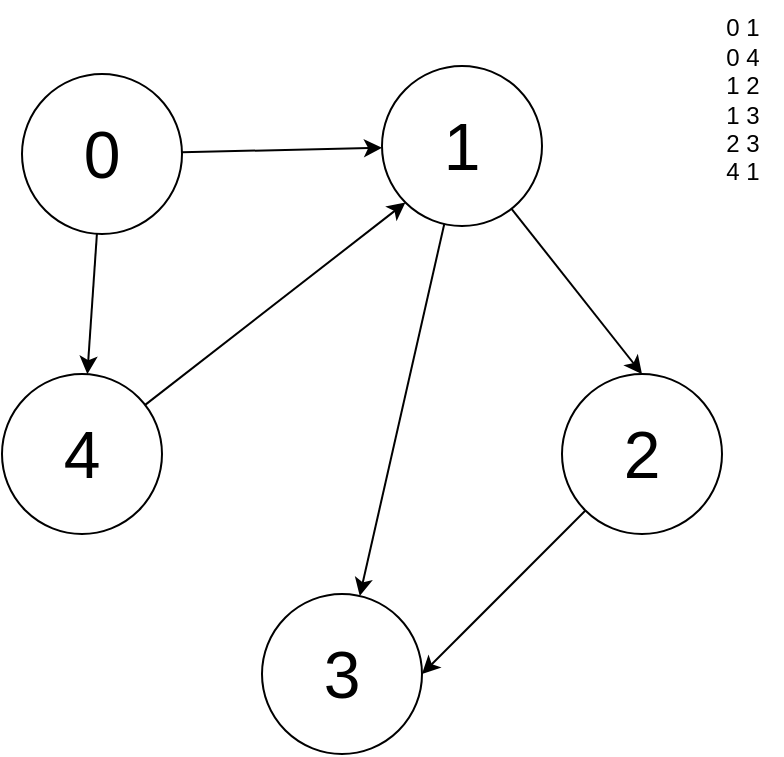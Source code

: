 <mxfile version="22.0.2" type="device">
  <diagram name="第 1 页" id="VpGyK_skhyYmROg8ZDB-">
    <mxGraphModel dx="714" dy="451" grid="1" gridSize="10" guides="0" tooltips="1" connect="1" arrows="1" fold="1" page="1" pageScale="1" pageWidth="1169" pageHeight="827" math="0" shadow="0">
      <root>
        <mxCell id="0" />
        <mxCell id="1" parent="0" />
        <mxCell id="Y-x6ROe2QiB-aWYMagXP-6" style="rounded=0;orthogonalLoop=1;jettySize=auto;html=1;endArrow=classic;endFill=1;" edge="1" parent="1" source="Y-x6ROe2QiB-aWYMagXP-1" target="Y-x6ROe2QiB-aWYMagXP-2">
          <mxGeometry relative="1" as="geometry" />
        </mxCell>
        <mxCell id="Y-x6ROe2QiB-aWYMagXP-11" style="rounded=0;orthogonalLoop=1;jettySize=auto;html=1;" edge="1" parent="1" source="Y-x6ROe2QiB-aWYMagXP-1" target="Y-x6ROe2QiB-aWYMagXP-3">
          <mxGeometry relative="1" as="geometry" />
        </mxCell>
        <mxCell id="Y-x6ROe2QiB-aWYMagXP-1" value="0" style="ellipse;whiteSpace=wrap;html=1;aspect=fixed;fontSize=33;" vertex="1" parent="1">
          <mxGeometry x="150" y="100" width="80" height="80" as="geometry" />
        </mxCell>
        <mxCell id="Y-x6ROe2QiB-aWYMagXP-7" style="rounded=0;orthogonalLoop=1;jettySize=auto;html=1;endArrow=classic;endFill=1;" edge="1" parent="1" source="Y-x6ROe2QiB-aWYMagXP-2" target="Y-x6ROe2QiB-aWYMagXP-5">
          <mxGeometry relative="1" as="geometry" />
        </mxCell>
        <mxCell id="Y-x6ROe2QiB-aWYMagXP-9" style="rounded=0;orthogonalLoop=1;jettySize=auto;html=1;entryX=0.5;entryY=0;entryDx=0;entryDy=0;endArrow=classic;endFill=1;" edge="1" parent="1" source="Y-x6ROe2QiB-aWYMagXP-2" target="Y-x6ROe2QiB-aWYMagXP-4">
          <mxGeometry relative="1" as="geometry" />
        </mxCell>
        <mxCell id="Y-x6ROe2QiB-aWYMagXP-2" value="1" style="ellipse;whiteSpace=wrap;html=1;aspect=fixed;fontSize=33;" vertex="1" parent="1">
          <mxGeometry x="330" y="96" width="80" height="80" as="geometry" />
        </mxCell>
        <mxCell id="Y-x6ROe2QiB-aWYMagXP-8" style="rounded=0;orthogonalLoop=1;jettySize=auto;html=1;entryX=0;entryY=1;entryDx=0;entryDy=0;endArrow=classic;endFill=1;" edge="1" parent="1" source="Y-x6ROe2QiB-aWYMagXP-3" target="Y-x6ROe2QiB-aWYMagXP-2">
          <mxGeometry relative="1" as="geometry" />
        </mxCell>
        <mxCell id="Y-x6ROe2QiB-aWYMagXP-3" value="4" style="ellipse;whiteSpace=wrap;html=1;aspect=fixed;fontSize=33;" vertex="1" parent="1">
          <mxGeometry x="140" y="250" width="80" height="80" as="geometry" />
        </mxCell>
        <mxCell id="Y-x6ROe2QiB-aWYMagXP-10" style="rounded=0;orthogonalLoop=1;jettySize=auto;html=1;entryX=1;entryY=0.5;entryDx=0;entryDy=0;endArrow=classic;endFill=1;" edge="1" parent="1" source="Y-x6ROe2QiB-aWYMagXP-4" target="Y-x6ROe2QiB-aWYMagXP-5">
          <mxGeometry relative="1" as="geometry" />
        </mxCell>
        <mxCell id="Y-x6ROe2QiB-aWYMagXP-4" value="2" style="ellipse;whiteSpace=wrap;html=1;aspect=fixed;fontSize=33;" vertex="1" parent="1">
          <mxGeometry x="420" y="250" width="80" height="80" as="geometry" />
        </mxCell>
        <mxCell id="Y-x6ROe2QiB-aWYMagXP-5" value="3" style="ellipse;whiteSpace=wrap;html=1;aspect=fixed;fontSize=33;" vertex="1" parent="1">
          <mxGeometry x="270" y="360" width="80" height="80" as="geometry" />
        </mxCell>
        <mxCell id="Y-x6ROe2QiB-aWYMagXP-13" value="0 1&lt;br&gt;0 4&lt;br&gt;1 2&lt;br&gt;1 3&lt;br&gt;2 3&lt;br&gt;4 1" style="text;html=1;align=center;verticalAlign=middle;resizable=0;points=[];autosize=1;strokeColor=none;fillColor=none;" vertex="1" parent="1">
          <mxGeometry x="490" y="63" width="40" height="100" as="geometry" />
        </mxCell>
      </root>
    </mxGraphModel>
  </diagram>
</mxfile>
